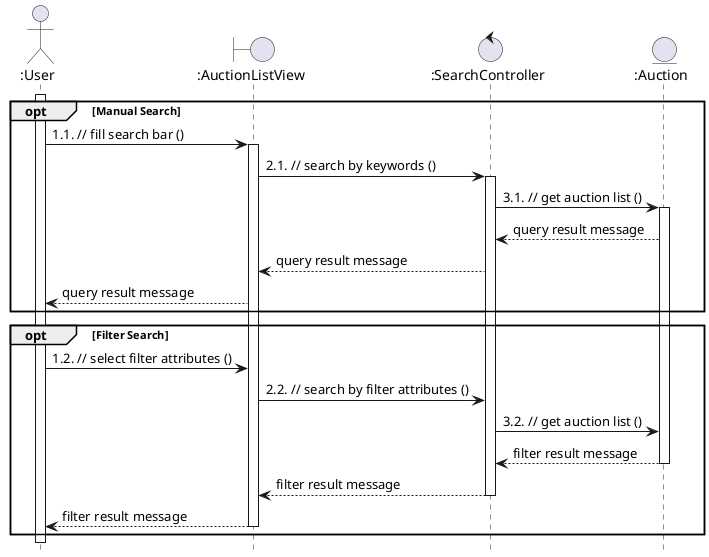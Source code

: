 @startuml
hide footbox

actor ":User" as User
boundary ":AuctionListView" as AuctionView
control ":SearchController" as SearchController
entity ":Auction" as Auction

User ++
opt Manual Search
    User -> AuctionView: 1.1. // fill search bar ()
    
    activate AuctionView
      AuctionView -> SearchController: 2.1. // search by keywords ()
      
      activate SearchController
        SearchController -> Auction: 3.1. // get auction list ()
          
          activate Auction
            Auction --> SearchController: query result message
            
        SearchController --> AuctionView: query result message
        
      AuctionView --> User: query result message
      
end

opt Filter Search
  User -> AuctionView: 1.2. // select filter attributes ()
  
  
      AuctionView -> SearchController: 2.2. // search by filter attributes ()
      
      
        SearchController -> Auction: 3.2. // get auction list ()
          
          
            Auction --> SearchController: filter result message
            
            
          deactivate Auction
        SearchController --> AuctionView: filter result message
        
        
      deactivate SearchController
      AuctionView --> User: filter result message
      
      
    deactivate AuctionView
end

@enduml